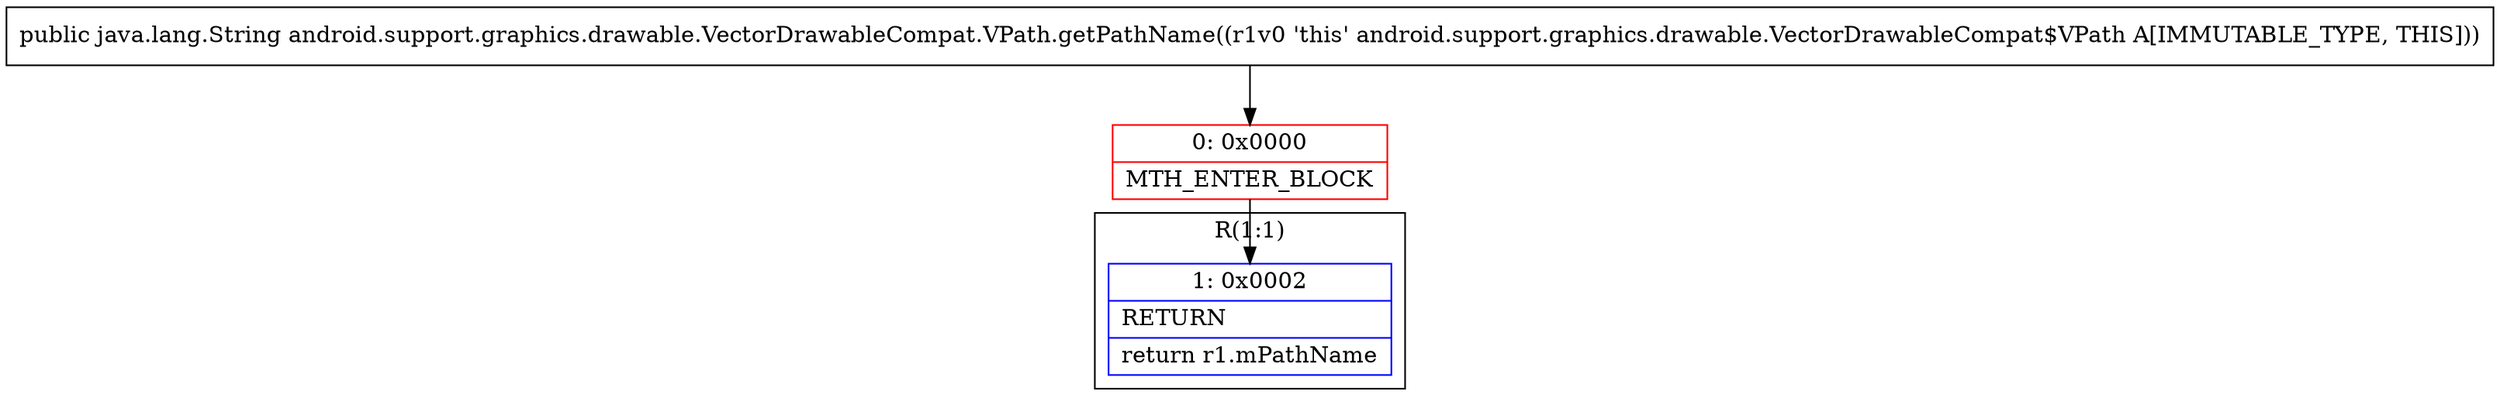 digraph "CFG forandroid.support.graphics.drawable.VectorDrawableCompat.VPath.getPathName()Ljava\/lang\/String;" {
subgraph cluster_Region_1359642454 {
label = "R(1:1)";
node [shape=record,color=blue];
Node_1 [shape=record,label="{1\:\ 0x0002|RETURN\l|return r1.mPathName\l}"];
}
Node_0 [shape=record,color=red,label="{0\:\ 0x0000|MTH_ENTER_BLOCK\l}"];
MethodNode[shape=record,label="{public java.lang.String android.support.graphics.drawable.VectorDrawableCompat.VPath.getPathName((r1v0 'this' android.support.graphics.drawable.VectorDrawableCompat$VPath A[IMMUTABLE_TYPE, THIS])) }"];
MethodNode -> Node_0;
Node_0 -> Node_1;
}

